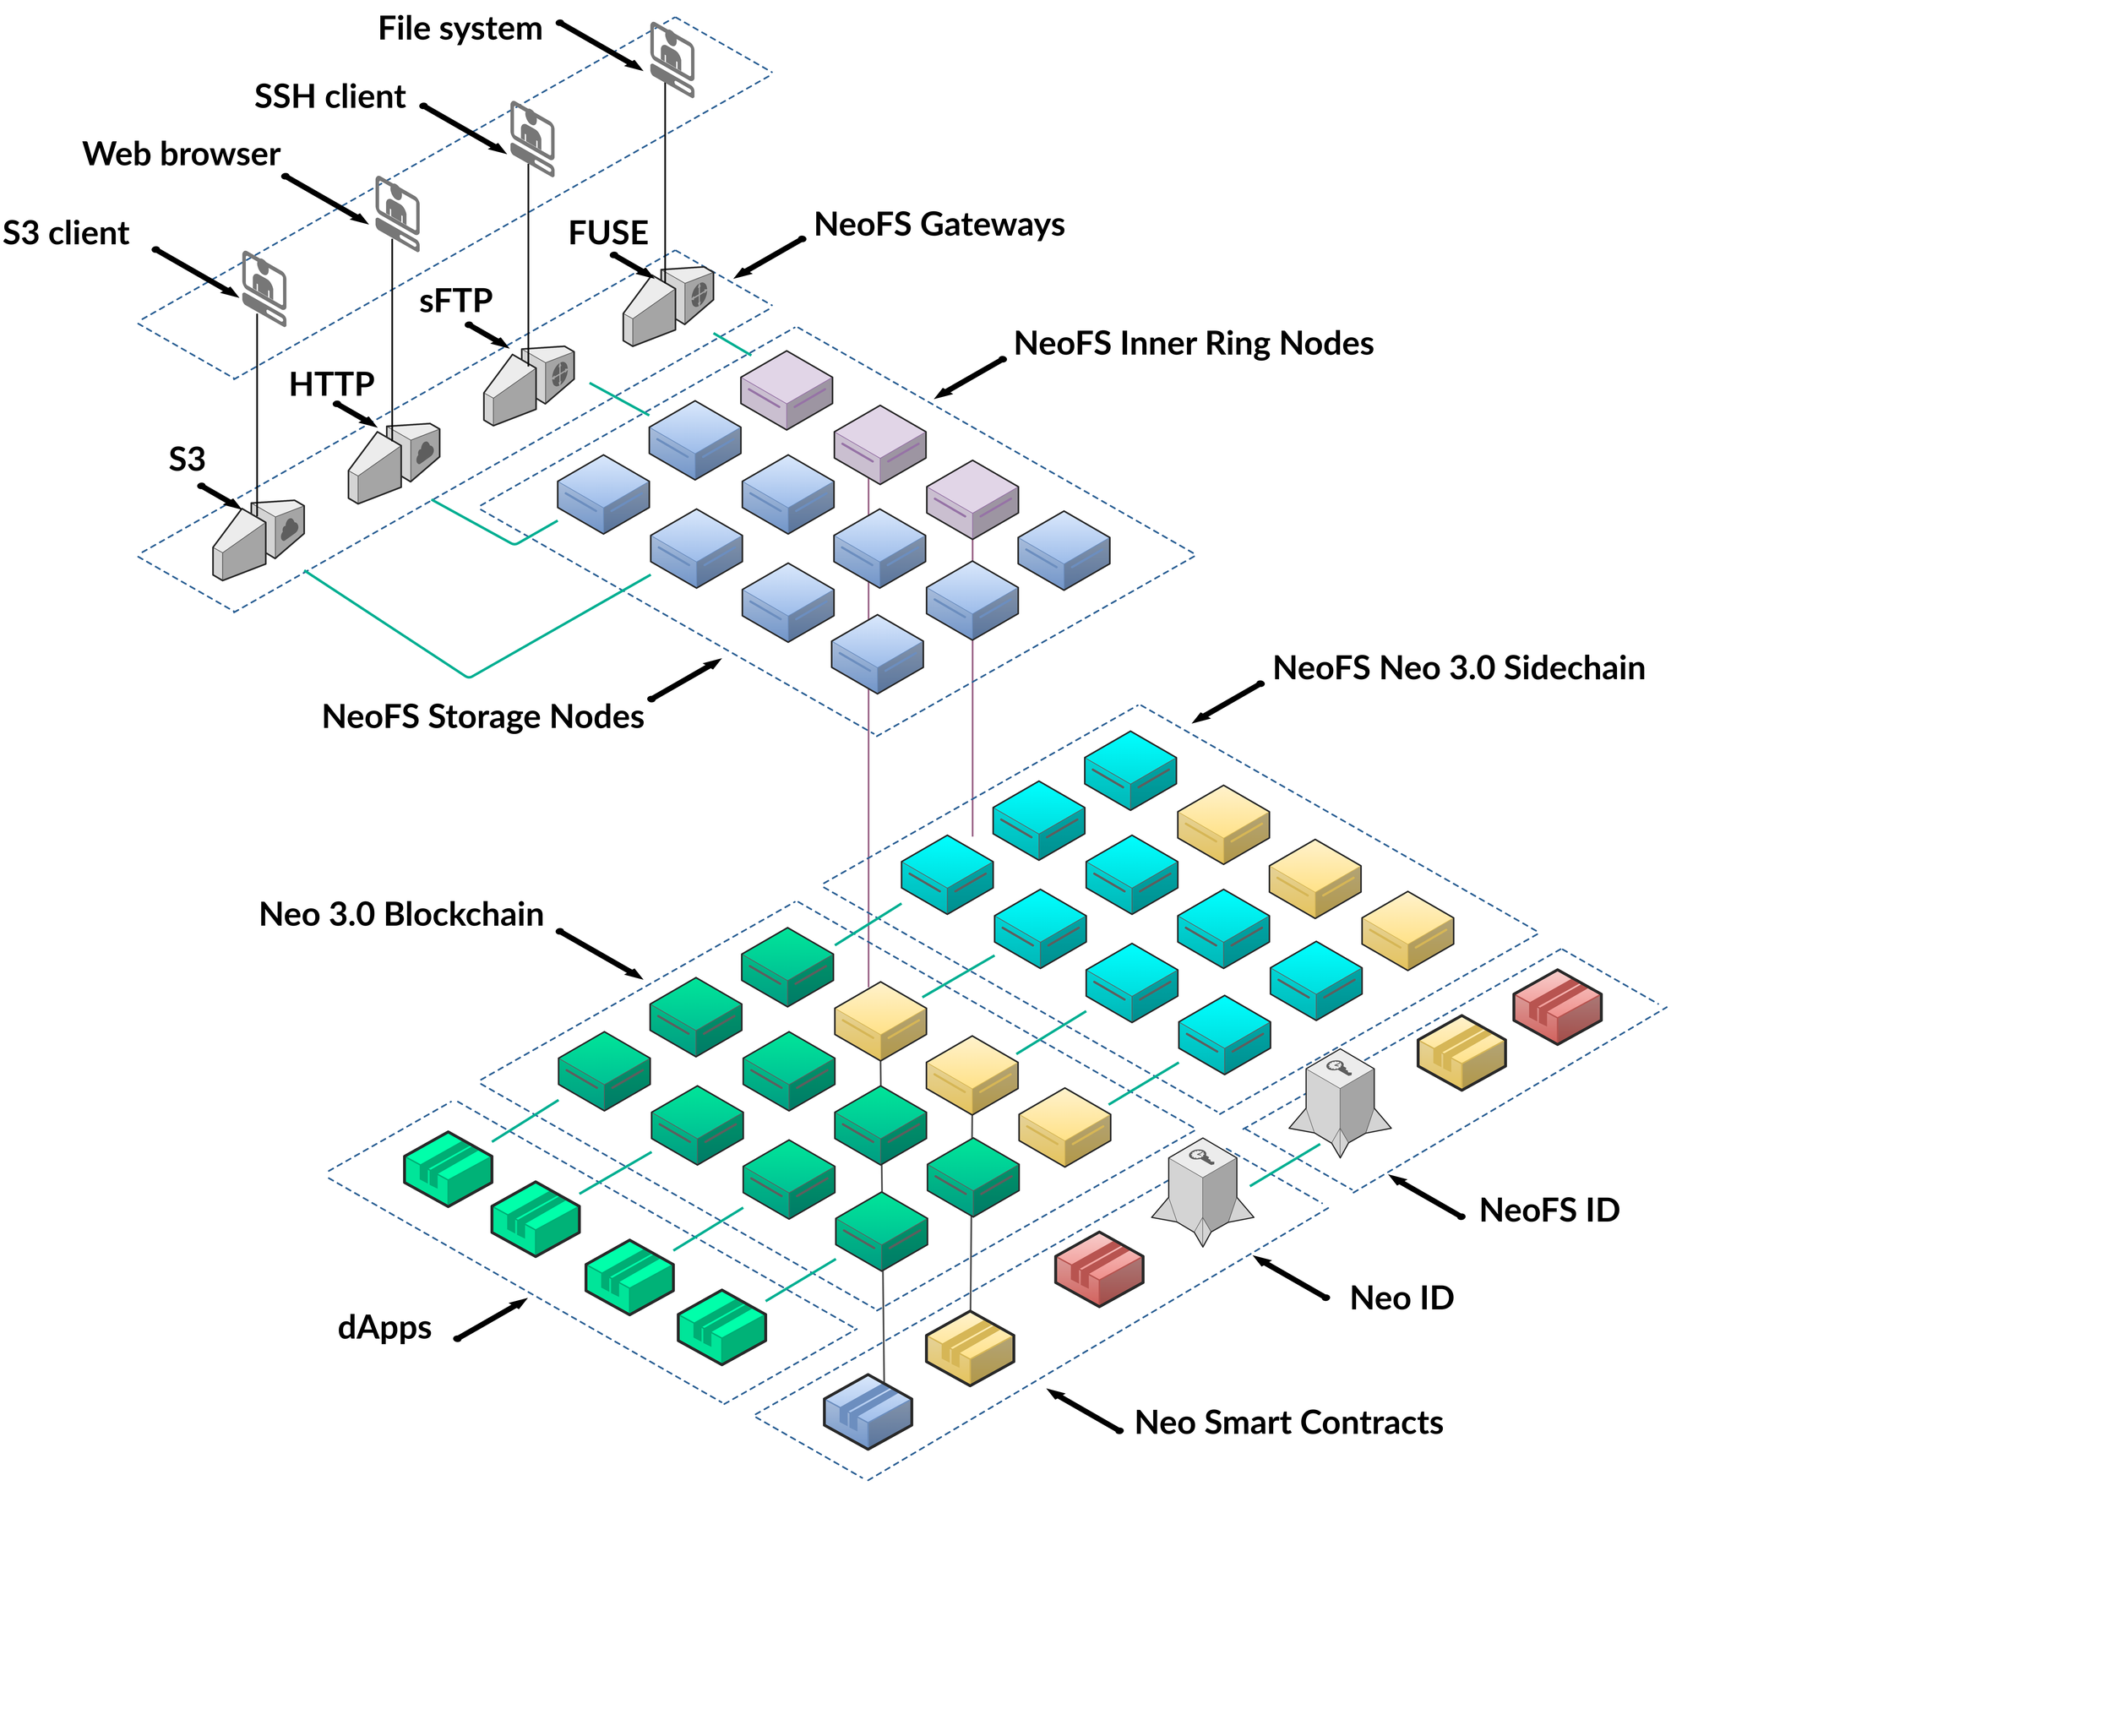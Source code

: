 <mxfile version="13.2.2" type="device"><diagram name="Page-1" id="aaaa8250-4180-3840-79b5-4cada1eebb92"><mxGraphModel dx="532" dy="3464" grid="1" gridSize="10" guides="1" tooltips="1" connect="1" arrows="1" fold="1" page="1" pageScale="1" pageWidth="850" pageHeight="1100" background="#ffffff" math="0" shadow="0"><root><mxCell id="0"/><mxCell id="1" parent="0"/><mxCell id="Bq_lQ0wGIeya2V30v2b2-36" value="" style="endArrow=none;html=1;strokeWidth=4;gradientColor=#d5739d;fillColor=#e6d0de;strokeColor=#996185;entryX=0.373;entryY=0.874;entryDx=0;entryDy=0;entryPerimeter=0;exitX=0.368;exitY=0.069;exitDx=0;exitDy=0;exitPerimeter=0;" parent="1" source="NQLHyxXiwiZ8qngFdCAM-32" target="NQLHyxXiwiZ8qngFdCAM-43" edge="1"><mxGeometry width="50" height="50" relative="1" as="geometry"><mxPoint x="9580.0" y="2495.36" as="sourcePoint"/><mxPoint x="9580.75" y="1302.36" as="targetPoint"/></mxGeometry></mxCell><mxCell id="qnQfKIPNxyYK5YN6rYKo-23" value="" style="verticalLabelPosition=bottom;html=1;verticalAlign=top;strokeWidth=1;align=center;outlineConnect=0;dashed=0;outlineConnect=0;shape=mxgraph.aws3d.dataServer;fillColor=#00FFFF;strokeColor=#5E5E5E;aspect=fixed;gradientColor=#00CCCC;" parent="1" vertex="1"><mxGeometry x="7181.63" y="3014.0" width="220" height="190" as="geometry"/></mxCell><mxCell id="qnQfKIPNxyYK5YN6rYKo-13" value="" style="group" parent="1" vertex="1" connectable="0"><mxGeometry x="6779" y="2568.92" width="3465.87" height="1751.08" as="geometry"/></mxCell><mxCell id="qnQfKIPNxyYK5YN6rYKo-1" value="" style="endArrow=none;html=1;strokeWidth=4;gradientColor=#d5739d;fillColor=#e6d0de;strokeColor=#4D4D4D;" parent="qnQfKIPNxyYK5YN6rYKo-13" source="qnQfKIPNxyYK5YN6rYKo-9" edge="1"><mxGeometry width="50" height="50" relative="1" as="geometry"><mxPoint x="730" y="1091.08" as="sourcePoint"/><mxPoint x="730.13" y="260" as="targetPoint"/></mxGeometry></mxCell><mxCell id="qnQfKIPNxyYK5YN6rYKo-2" value="" style="endArrow=none;html=1;strokeWidth=4;gradientColor=#d5739d;fillColor=#e6d0de;strokeColor=#4D4D4D;" parent="qnQfKIPNxyYK5YN6rYKo-13" edge="1"><mxGeometry width="50" height="50" relative="1" as="geometry"><mxPoint x="519" y="941.08" as="sourcePoint"/><mxPoint x="509.89" y="130" as="targetPoint"/></mxGeometry></mxCell><mxCell id="qnQfKIPNxyYK5YN6rYKo-8" value="" style="verticalLabelPosition=bottom;html=1;verticalAlign=top;strokeWidth=1;align=center;outlineConnect=0;dashed=0;outlineConnect=0;shape=mxgraph.aws3d.application2;fillColor=#dae8fc;strokeColor=#6c8ebf;aspect=fixed;gradientColor=#7ea6e0;" parent="qnQfKIPNxyYK5YN6rYKo-13" vertex="1"><mxGeometry x="374.9" y="883.71" width="210" height="179.52" as="geometry"/></mxCell><mxCell id="qnQfKIPNxyYK5YN6rYKo-10" value="" style="verticalLabelPosition=bottom;html=1;verticalAlign=top;strokeWidth=1;align=center;outlineConnect=0;dashed=0;outlineConnect=0;shape=mxgraph.aws3d.application2;fillColor=#f8cecc;strokeColor=#b85450;aspect=fixed;gradientColor=#ea6b66;" parent="qnQfKIPNxyYK5YN6rYKo-13" vertex="1"><mxGeometry x="930.48" y="541.08" width="210" height="179.52" as="geometry"/></mxCell><mxCell id="OYRulNnDyXUDWBMNpQ_v-49" value="" style="verticalLabelPosition=bottom;html=1;verticalAlign=top;strokeWidth=10;align=center;outlineConnect=0;dashed=0;outlineConnect=0;shape=mxgraph.aws3d.arrowNW;fillColor=#000000;aspect=fixed;" parent="qnQfKIPNxyYK5YN6rYKo-13" vertex="1"><mxGeometry x="1416.63" y="605.63" width="168" height="96" as="geometry"/></mxCell><mxCell id="NQLHyxXiwiZ8qngFdCAM-70" value="&lt;h1&gt;&lt;font style=&quot;font-size: 80px&quot;&gt;Neo ID&lt;/font&gt;&lt;/h1&gt;" style="text;html=1;spacing=5;spacingTop=-20;whiteSpace=wrap;overflow=hidden;rounded=0;fillColor=none;fontFamily=Lato;" parent="qnQfKIPNxyYK5YN6rYKo-13" vertex="1"><mxGeometry x="1631.0" y="642.08" width="266.61" height="89" as="geometry"/></mxCell><mxCell id="OYRulNnDyXUDWBMNpQ_v-51" value="" style="verticalLabelPosition=bottom;html=1;verticalAlign=top;strokeWidth=10;align=center;outlineConnect=0;dashed=0;outlineConnect=0;shape=mxgraph.aws3d.arrowNW;fillColor=#000000;aspect=fixed;" parent="qnQfKIPNxyYK5YN6rYKo-13" vertex="1"><mxGeometry x="1742.02" y="411.08" width="168" height="96" as="geometry"/></mxCell><mxCell id="OYRulNnDyXUDWBMNpQ_v-50" value="&lt;h1&gt;&lt;font style=&quot;font-size: 80px&quot;&gt;NeoFS ID&lt;/font&gt;&lt;/h1&gt;" style="text;html=1;spacing=5;spacingTop=-20;whiteSpace=wrap;overflow=hidden;rounded=0;fillColor=none;fontFamily=Lato;" parent="qnQfKIPNxyYK5YN6rYKo-13" vertex="1"><mxGeometry x="1942.02" y="431.08" width="435.54" height="89" as="geometry"/></mxCell><mxCell id="Bq_lQ0wGIeya2V30v2b2-6" value="" style="verticalLabelPosition=bottom;html=1;verticalAlign=top;strokeWidth=1;dashed=0;shape=mxgraph.aws3d.dashedArrowlessEdge;fillColor=#000000;aspect=fixed;rounded=1;shadow=0;comic=0;fontFamily=Verdana;fontSize=12;fontColor=#000000;flipV=1;" parent="qnQfKIPNxyYK5YN6rYKo-13" vertex="1"><mxGeometry x="480" y="480" width="1110.96" height="657.74" as="geometry"/></mxCell><mxCell id="Bq_lQ0wGIeya2V30v2b2-7" value="" style="verticalLabelPosition=bottom;html=1;verticalAlign=top;strokeWidth=1;dashed=0;shape=mxgraph.aws3d.dashedArrowlessEdge;fillColor=#000000;aspect=fixed;rounded=1;shadow=0;comic=0;fontFamily=Verdana;fontSize=12;fontColor=#000000;flipV=1;" parent="qnQfKIPNxyYK5YN6rYKo-13" vertex="1"><mxGeometry x="210" y="340" width="1126.98" height="639.08" as="geometry"/></mxCell><mxCell id="Bq_lQ0wGIeya2V30v2b2-8" value="" style="verticalLabelPosition=bottom;html=1;verticalAlign=top;strokeWidth=1;dashed=0;shape=mxgraph.aws3d.dashedArrowlessEdge;fillColor=#000000;aspect=fixed;rounded=1;shadow=0;comic=0;fontFamily=Verdana;fontSize=12;fontColor=#000000;" parent="qnQfKIPNxyYK5YN6rYKo-13" vertex="1"><mxGeometry x="211.0" y="986.42" width="254.74" height="145.41" as="geometry"/></mxCell><mxCell id="Bq_lQ0wGIeya2V30v2b2-9" value="" style="verticalLabelPosition=bottom;html=1;verticalAlign=top;strokeWidth=1;dashed=0;shape=mxgraph.aws3d.dashedArrowlessEdge;fillColor=#000000;aspect=fixed;rounded=1;shadow=0;comic=0;fontFamily=Verdana;fontSize=12;fontColor=#000000;" parent="qnQfKIPNxyYK5YN6rYKo-13" vertex="1"><mxGeometry x="1341.0" y="341.08" width="229.41" height="130.95" as="geometry"/></mxCell><mxCell id="Bq_lQ0wGIeya2V30v2b2-18" value="" style="verticalLabelPosition=bottom;html=1;verticalAlign=top;strokeWidth=1;dashed=0;shape=mxgraph.aws3d.dashedArrowlessEdge;fillColor=#000000;aspect=fixed;rounded=1;shadow=0;comic=0;fontFamily=Verdana;fontSize=12;fontColor=#000000;flipV=1;" parent="qnQfKIPNxyYK5YN6rYKo-13" vertex="1"><mxGeometry x="1645.87" y="1.08" width="752.24" height="445.36" as="geometry"/></mxCell><mxCell id="Bq_lQ0wGIeya2V30v2b2-19" value="" style="verticalLabelPosition=bottom;html=1;verticalAlign=top;strokeWidth=1;dashed=0;shape=mxgraph.aws3d.dashedArrowlessEdge;fillColor=#000000;aspect=fixed;rounded=1;shadow=0;comic=0;fontFamily=Verdana;fontSize=12;fontColor=#000000;flipV=1;" parent="qnQfKIPNxyYK5YN6rYKo-13" vertex="1"><mxGeometry x="1381" y="-138.92" width="763.13" height="432.75" as="geometry"/></mxCell><mxCell id="Bq_lQ0wGIeya2V30v2b2-20" value="" style="verticalLabelPosition=bottom;html=1;verticalAlign=top;strokeWidth=1;dashed=0;shape=mxgraph.aws3d.dashedArrowlessEdge;fillColor=#000000;aspect=fixed;rounded=1;shadow=0;comic=0;fontFamily=Verdana;fontSize=12;fontColor=#000000;" parent="qnQfKIPNxyYK5YN6rYKo-13" vertex="1"><mxGeometry x="1387.09" y="293.83" width="254.74" height="145.41" as="geometry"/></mxCell><mxCell id="Bq_lQ0wGIeya2V30v2b2-21" value="" style="verticalLabelPosition=bottom;html=1;verticalAlign=top;strokeWidth=1;dashed=0;shape=mxgraph.aws3d.dashedArrowlessEdge;fillColor=#000000;aspect=fixed;rounded=1;shadow=0;comic=0;fontFamily=Verdana;fontSize=12;fontColor=#000000;" parent="qnQfKIPNxyYK5YN6rYKo-13" vertex="1"><mxGeometry x="2148.15" y="-137.84" width="229.41" height="130.95" as="geometry"/></mxCell><mxCell id="qnQfKIPNxyYK5YN6rYKo-9" value="" style="verticalLabelPosition=bottom;html=1;verticalAlign=top;strokeWidth=1;align=center;outlineConnect=0;dashed=0;outlineConnect=0;shape=mxgraph.aws3d.application2;fillColor=#fff2cc;strokeColor=#d6b656;aspect=fixed;gradientColor=#ffd966;" parent="qnQfKIPNxyYK5YN6rYKo-13" vertex="1"><mxGeometry x="620.13" y="731.08" width="210" height="179.52" as="geometry"/></mxCell><mxCell id="Bq_lQ0wGIeya2V30v2b2-23" value="" style="verticalLabelPosition=bottom;html=1;verticalAlign=top;strokeWidth=1;align=center;outlineConnect=0;dashed=0;outlineConnect=0;shape=mxgraph.aws3d.securityTokenService;fillColor=#ECECEC;strokeColor=#5E5E5E;aspect=fixed;" parent="qnQfKIPNxyYK5YN6rYKo-13" vertex="1"><mxGeometry x="1161" y="315.24" width="245.63" height="262" as="geometry"/></mxCell><mxCell id="Bq_lQ0wGIeya2V30v2b2-24" value="" style="verticalLabelPosition=bottom;html=1;verticalAlign=top;strokeWidth=1;align=center;outlineConnect=0;dashed=0;outlineConnect=0;shape=mxgraph.aws3d.application2;fillColor=#f8cecc;strokeColor=#b85450;aspect=fixed;gradientColor=#ea6b66;" parent="qnQfKIPNxyYK5YN6rYKo-13" vertex="1"><mxGeometry x="2031" y="-88.92" width="210" height="179.52" as="geometry"/></mxCell><mxCell id="Bq_lQ0wGIeya2V30v2b2-25" value="" style="verticalLabelPosition=bottom;html=1;verticalAlign=top;strokeWidth=1;align=center;outlineConnect=0;dashed=0;outlineConnect=0;shape=mxgraph.aws3d.application2;fillColor=#fff2cc;strokeColor=#d6b656;aspect=fixed;gradientColor=#ffd966;" parent="qnQfKIPNxyYK5YN6rYKo-13" vertex="1"><mxGeometry x="1801" y="21.08" width="210" height="179.52" as="geometry"/></mxCell><mxCell id="Bq_lQ0wGIeya2V30v2b2-26" value="" style="endArrow=none;html=1;strokeWidth=6;gradientColor=#97d077;fillColor=#d5e8d4;strokeColor=#00AF92;" parent="qnQfKIPNxyYK5YN6rYKo-13" edge="1"><mxGeometry width="50" height="50" relative="1" as="geometry"><mxPoint x="1397.09" y="431.077" as="sourcePoint"/><mxPoint x="1565.75" y="329.796" as="targetPoint"/></mxGeometry></mxCell><mxCell id="OYRulNnDyXUDWBMNpQ_v-29" value="" style="verticalLabelPosition=bottom;html=1;verticalAlign=top;strokeWidth=1;align=center;outlineConnect=0;dashed=0;outlineConnect=0;shape=mxgraph.aws3d.securityTokenService;fillColor=#ECECEC;strokeColor=#5E5E5E;aspect=fixed;" parent="qnQfKIPNxyYK5YN6rYKo-13" vertex="1"><mxGeometry x="1491.0" y="101.08" width="245.63" height="262" as="geometry"/></mxCell><mxCell id="qnQfKIPNxyYK5YN6rYKo-11" value="&lt;h1&gt;&lt;span style=&quot;font-size: 80px&quot;&gt;Neo Smart Contracts&lt;/span&gt;&lt;/h1&gt;" style="text;html=1;spacing=5;spacingTop=-20;whiteSpace=wrap;overflow=hidden;rounded=0;fillColor=none;fontFamily=Lato;" parent="qnQfKIPNxyYK5YN6rYKo-13" vertex="1"><mxGeometry x="1113.52" y="941.08" width="796.5" height="120" as="geometry"/></mxCell><mxCell id="Bq_lQ0wGIeya2V30v2b2-28" value="" style="verticalLabelPosition=bottom;html=1;verticalAlign=top;strokeWidth=10;align=center;outlineConnect=0;dashed=0;outlineConnect=0;shape=mxgraph.aws3d.arrowNW;fillColor=#000000;aspect=fixed;" parent="qnQfKIPNxyYK5YN6rYKo-13" vertex="1"><mxGeometry x="921.0" y="925.47" width="168" height="96" as="geometry"/></mxCell><mxCell id="NQLHyxXiwiZ8qngFdCAM-126" value="&lt;h1&gt;&lt;span style=&quot;font-size: 80px&quot;&gt;S3&lt;/span&gt;&lt;/h1&gt;" style="text;html=1;spacing=5;spacingTop=-20;whiteSpace=wrap;overflow=hidden;rounded=0;fillColor=none;fontFamily=Lato;" parent="1" vertex="1"><mxGeometry x="5574.06" y="1196" width="222.48" height="89" as="geometry"/></mxCell><mxCell id="NQLHyxXiwiZ8qngFdCAM-2" value="" style="verticalLabelPosition=bottom;html=1;verticalAlign=top;strokeWidth=1;align=center;outlineConnect=0;dashed=0;outlineConnect=0;shape=mxgraph.aws3d.dataServer;fillColor=#dae8fc;strokeColor=#6c8ebf;aspect=fixed;gradientColor=#7ea6e0;" parent="1" vertex="1"><mxGeometry x="7171.58" y="1626.92" width="220" height="190" as="geometry"/></mxCell><mxCell id="NQLHyxXiwiZ8qngFdCAM-5" value="&lt;h1&gt;&lt;font style=&quot;font-size: 80px&quot;&gt;NeoFS Gateways&lt;/font&gt;&lt;br&gt;&lt;/h1&gt;" style="text;html=1;spacing=5;spacingTop=-20;whiteSpace=wrap;overflow=hidden;rounded=0;fillColor=none;fontFamily=Lato;" parent="1" vertex="1"><mxGeometry x="7123.13" y="631.2" width="950" height="110" as="geometry"/></mxCell><mxCell id="NQLHyxXiwiZ8qngFdCAM-9" value="" style="endArrow=none;html=1;strokeWidth=4;gradientColor=#d5739d;fillColor=#e6d0de;strokeColor=#996185;" parent="1" target="NQLHyxXiwiZ8qngFdCAM-15" edge="1"><mxGeometry width="50" height="50" relative="1" as="geometry"><mxPoint x="7510" y="2160" as="sourcePoint"/><mxPoint x="7546.95" y="1826.92" as="targetPoint"/></mxGeometry></mxCell><mxCell id="NQLHyxXiwiZ8qngFdCAM-10" value="" style="verticalLabelPosition=bottom;html=1;verticalAlign=top;strokeWidth=1;dashed=0;shape=mxgraph.aws3d.dashedArrowlessEdge;fillColor=#000000;aspect=fixed;rounded=1;shadow=0;comic=0;fontFamily=Verdana;fontSize=12;fontColor=#000000;" parent="1" vertex="1"><mxGeometry x="6273.73" y="2796.92" width="956.2" height="546.09" as="geometry"/></mxCell><mxCell id="NQLHyxXiwiZ8qngFdCAM-11" value="" style="verticalLabelPosition=bottom;html=1;verticalAlign=top;strokeWidth=1;align=center;outlineConnect=0;dashed=0;outlineConnect=0;shape=mxgraph.aws3d.dataServer;fillColor=#dae8fc;strokeColor=#6c8ebf;aspect=fixed;gradientColor=#7ea6e0;" parent="1" vertex="1"><mxGeometry x="6513.5" y="1242.92" width="220" height="190" as="geometry"/></mxCell><mxCell id="NQLHyxXiwiZ8qngFdCAM-12" value="" style="verticalLabelPosition=bottom;html=1;verticalAlign=top;strokeWidth=1;align=center;outlineConnect=0;dashed=0;outlineConnect=0;shape=mxgraph.aws3d.dataServer;fillColor=#dae8fc;strokeColor=#6c8ebf;aspect=fixed;gradientColor=#7ea6e0;" parent="1" vertex="1"><mxGeometry x="6733.5" y="1112.92" width="220" height="190" as="geometry"/></mxCell><mxCell id="NQLHyxXiwiZ8qngFdCAM-13" value="" style="verticalLabelPosition=bottom;html=1;verticalAlign=top;strokeWidth=1;align=center;outlineConnect=0;dashed=0;outlineConnect=0;shape=mxgraph.aws3d.dataServer;fillColor=#dae8fc;strokeColor=#6c8ebf;aspect=fixed;gradientColor=#7ea6e0;" parent="1" vertex="1"><mxGeometry x="6737" y="1372.92" width="220" height="190" as="geometry"/></mxCell><mxCell id="NQLHyxXiwiZ8qngFdCAM-14" value="" style="verticalLabelPosition=bottom;html=1;verticalAlign=top;strokeWidth=1;align=center;outlineConnect=0;dashed=0;outlineConnect=0;shape=mxgraph.aws3d.dataServer;fillColor=#dae8fc;strokeColor=#6c8ebf;aspect=fixed;gradientColor=#7ea6e0;" parent="1" vertex="1"><mxGeometry x="6957" y="1502.92" width="220" height="190" as="geometry"/></mxCell><mxCell id="NQLHyxXiwiZ8qngFdCAM-15" value="" style="verticalLabelPosition=bottom;html=1;verticalAlign=top;strokeWidth=1;align=center;outlineConnect=0;dashed=0;outlineConnect=0;shape=mxgraph.aws3d.dataServer;fillColor=#e1d5e7;strokeColor=#9673a6;aspect=fixed;" parent="1" vertex="1"><mxGeometry x="7400" y="1255.92" width="220" height="190" as="geometry"/></mxCell><mxCell id="NQLHyxXiwiZ8qngFdCAM-16" value="" style="verticalLabelPosition=bottom;html=1;verticalAlign=top;strokeWidth=1;align=center;outlineConnect=0;dashed=0;outlineConnect=0;shape=mxgraph.aws3d.dataServer;fillColor=#dae8fc;strokeColor=#6c8ebf;aspect=fixed;gradientColor=#7ea6e0;" parent="1" vertex="1"><mxGeometry x="7171.58" y="1626.92" width="220" height="190" as="geometry"/></mxCell><mxCell id="NQLHyxXiwiZ8qngFdCAM-17" value="" style="verticalLabelPosition=bottom;html=1;verticalAlign=top;strokeWidth=1;align=center;outlineConnect=0;dashed=0;outlineConnect=0;shape=mxgraph.aws3d.dataServer;fillColor=#dae8fc;strokeColor=#6c8ebf;aspect=fixed;gradientColor=#7ea6e0;" parent="1" vertex="1"><mxGeometry x="7619.5" y="1377.92" width="220" height="190" as="geometry"/></mxCell><mxCell id="NQLHyxXiwiZ8qngFdCAM-18" value="" style="verticalLabelPosition=bottom;html=1;verticalAlign=top;strokeWidth=1;align=center;outlineConnect=0;dashed=0;outlineConnect=0;shape=mxgraph.aws3d.dataServer;fillColor=#dae8fc;strokeColor=#6c8ebf;aspect=fixed;gradientColor=#7ea6e0;" parent="1" vertex="1"><mxGeometry x="7399.5" y="1497.92" width="220" height="190" as="geometry"/></mxCell><mxCell id="NQLHyxXiwiZ8qngFdCAM-19" value="" style="verticalLabelPosition=bottom;html=1;verticalAlign=top;strokeWidth=1;align=center;outlineConnect=0;dashed=0;outlineConnect=0;shape=mxgraph.aws3d.customerGateway;fillColor=#ECECEC;strokeColor=#5E5E5E;aspect=fixed;" parent="1" vertex="1"><mxGeometry x="6336.24" y="982" width="216.6" height="190.8" as="geometry"/></mxCell><mxCell id="NQLHyxXiwiZ8qngFdCAM-20" value="" style="verticalLabelPosition=bottom;html=1;verticalAlign=top;strokeWidth=1;dashed=0;shape=mxgraph.aws3d.dashedArrowlessEdge;fillColor=#000000;aspect=fixed;rounded=1;shadow=0;comic=0;fontFamily=Verdana;fontSize=12;fontColor=#000000;" parent="1" vertex="1"><mxGeometry x="5506" y="1487.63" width="230" height="131.29" as="geometry"/></mxCell><mxCell id="NQLHyxXiwiZ8qngFdCAM-21" value="" style="verticalLabelPosition=bottom;html=1;verticalAlign=top;strokeWidth=1;dashed=0;shape=mxgraph.aws3d.dashedArrowlessEdge;fillColor=#000000;aspect=fixed;rounded=1;shadow=0;comic=0;fontFamily=Verdana;fontSize=12;fontColor=#000000;flipV=1;" parent="1" vertex="1"><mxGeometry x="5736" y="892" width="1286.28" height="729.41" as="geometry"/></mxCell><mxCell id="NQLHyxXiwiZ8qngFdCAM-22" value="" style="verticalLabelPosition=bottom;html=1;verticalAlign=top;strokeWidth=1;dashed=0;shape=mxgraph.aws3d.dashedArrowlessEdge;fillColor=#000000;aspect=fixed;rounded=1;shadow=0;comic=0;fontFamily=Verdana;fontSize=12;fontColor=#000000;" parent="1" vertex="1"><mxGeometry x="6797.59" y="752" width="230.41" height="131.52" as="geometry"/></mxCell><mxCell id="NQLHyxXiwiZ8qngFdCAM-23" value="" style="verticalLabelPosition=bottom;html=1;verticalAlign=top;strokeWidth=1;dashed=0;shape=mxgraph.aws3d.dashedArrowlessEdge;fillColor=#000000;aspect=fixed;rounded=1;shadow=0;comic=0;fontFamily=Verdana;fontSize=12;fontColor=#000000;flipV=1;" parent="1" vertex="1"><mxGeometry x="5516" y="752" width="1278.11" height="724.78" as="geometry"/></mxCell><mxCell id="NQLHyxXiwiZ8qngFdCAM-24" value="" style="verticalLabelPosition=bottom;html=1;verticalAlign=top;strokeWidth=1;dashed=0;shape=mxgraph.aws3d.dashedArrowlessEdge;fillColor=#000000;aspect=fixed;rounded=1;shadow=0;comic=0;fontFamily=Verdana;fontSize=12;fontColor=#000000;" parent="1" vertex="1"><mxGeometry x="7091.3" y="2316.92" width="956.03" height="546" as="geometry"/></mxCell><mxCell id="NQLHyxXiwiZ8qngFdCAM-25" value="" style="verticalLabelPosition=bottom;html=1;verticalAlign=top;strokeWidth=1;dashed=0;shape=mxgraph.aws3d.dashedArrowlessEdge;fillColor=#000000;aspect=fixed;rounded=1;shadow=0;comic=0;fontFamily=Verdana;fontSize=12;fontColor=#000000;" parent="1" vertex="1"><mxGeometry x="6329.3" y="2754.38" width="943.5" height="538.54" as="geometry"/></mxCell><mxCell id="NQLHyxXiwiZ8qngFdCAM-26" value="" style="verticalLabelPosition=bottom;html=1;verticalAlign=top;strokeWidth=1;dashed=0;shape=mxgraph.aws3d.dashedArrowlessEdge;fillColor=#000000;aspect=fixed;rounded=1;shadow=0;comic=0;fontFamily=Verdana;fontSize=12;fontColor=#000000;flipV=1;" parent="1" vertex="1"><mxGeometry x="7280.3" y="2862.92" width="768.86" height="436" as="geometry"/></mxCell><mxCell id="NQLHyxXiwiZ8qngFdCAM-27" value="" style="verticalLabelPosition=bottom;html=1;verticalAlign=top;strokeWidth=1;dashed=0;shape=mxgraph.aws3d.dashedArrowlessEdge;fillColor=#000000;aspect=fixed;rounded=1;shadow=0;comic=0;fontFamily=Verdana;fontSize=12;fontColor=#000000;flipV=1;" parent="1" vertex="1"><mxGeometry x="6329.3" y="2316.92" width="753.59" height="427.34" as="geometry"/></mxCell><mxCell id="NQLHyxXiwiZ8qngFdCAM-28" value="" style="verticalLabelPosition=bottom;html=1;verticalAlign=top;strokeWidth=1;align=center;outlineConnect=0;dashed=0;outlineConnect=0;shape=mxgraph.aws3d.dataServer;fillColor=#00E599;strokeColor=#5E5E5E;aspect=fixed;gradientColor=#00AF92;" parent="1" vertex="1"><mxGeometry x="6515.63" y="2628.92" width="220" height="190" as="geometry"/></mxCell><mxCell id="NQLHyxXiwiZ8qngFdCAM-29" value="" style="verticalLabelPosition=bottom;html=1;verticalAlign=top;strokeWidth=1;align=center;outlineConnect=0;dashed=0;outlineConnect=0;shape=mxgraph.aws3d.dataServer;fillColor=#00E599;strokeColor=#5E5E5E;aspect=fixed;gradientColor=#00AF92;" parent="1" vertex="1"><mxGeometry x="6955.63" y="2378.92" width="220" height="190" as="geometry"/></mxCell><mxCell id="NQLHyxXiwiZ8qngFdCAM-30" value="" style="verticalLabelPosition=bottom;html=1;verticalAlign=top;strokeWidth=1;align=center;outlineConnect=0;dashed=0;outlineConnect=0;shape=mxgraph.aws3d.dataServer;fillColor=#d5e8d4;strokeColor=#82b366;aspect=fixed;gradientColor=#97d077;" parent="1" vertex="1"><mxGeometry x="6735.63" y="2498.92" width="220" height="190" as="geometry"/></mxCell><mxCell id="NQLHyxXiwiZ8qngFdCAM-31" value="" style="verticalLabelPosition=bottom;html=1;verticalAlign=top;strokeWidth=1;align=center;outlineConnect=0;dashed=0;outlineConnect=0;shape=mxgraph.aws3d.dataServer;fillColor=#00E599;strokeColor=#5E5E5E;aspect=fixed;gradientColor=#00AF92;" parent="1" vertex="1"><mxGeometry x="6739.13" y="2758.92" width="220" height="190" as="geometry"/></mxCell><mxCell id="NQLHyxXiwiZ8qngFdCAM-32" value="" style="verticalLabelPosition=bottom;html=1;verticalAlign=top;strokeWidth=1;align=center;outlineConnect=0;dashed=0;outlineConnect=0;shape=mxgraph.aws3d.dataServer;fillColor=#fff2cc;strokeColor=#d6b656;aspect=fixed;gradientColor=#ffd966;" parent="1" vertex="1"><mxGeometry x="7179.13" y="2508.92" width="220" height="190" as="geometry"/></mxCell><mxCell id="NQLHyxXiwiZ8qngFdCAM-33" value="" style="verticalLabelPosition=bottom;html=1;verticalAlign=top;strokeWidth=1;align=center;outlineConnect=0;dashed=0;outlineConnect=0;shape=mxgraph.aws3d.dataServer;fillColor=#00E599;strokeColor=#5E5E5E;aspect=fixed;gradientColor=#00AF92;" parent="1" vertex="1"><mxGeometry x="6959.13" y="2628.92" width="220" height="190" as="geometry"/></mxCell><mxCell id="NQLHyxXiwiZ8qngFdCAM-34" value="" style="verticalLabelPosition=bottom;html=1;verticalAlign=top;strokeWidth=1;align=center;outlineConnect=0;dashed=0;outlineConnect=0;shape=mxgraph.aws3d.dataServer;fillColor=#00E599;strokeColor=#5E5E5E;aspect=fixed;gradientColor=#00AF92;" parent="1" vertex="1"><mxGeometry x="6959.13" y="2888.92" width="220" height="190" as="geometry"/></mxCell><mxCell id="NQLHyxXiwiZ8qngFdCAM-35" value="" style="verticalLabelPosition=bottom;html=1;verticalAlign=top;strokeWidth=1;align=center;outlineConnect=0;dashed=0;outlineConnect=0;shape=mxgraph.aws3d.dataServer;fillColor=#fff2cc;strokeColor=#d6b656;aspect=fixed;gradientColor=#FFD966;" parent="1" vertex="1"><mxGeometry x="7399.13" y="2638.92" width="220" height="190" as="geometry"/></mxCell><mxCell id="NQLHyxXiwiZ8qngFdCAM-36" value="" style="verticalLabelPosition=bottom;html=1;verticalAlign=top;strokeWidth=1;align=center;outlineConnect=0;dashed=0;outlineConnect=0;shape=mxgraph.aws3d.dataServer;fillColor=#00E599;strokeColor=#5E5E5E;aspect=fixed;gradientColor=#00AF92;" parent="1" vertex="1"><mxGeometry x="7179.13" y="2758.92" width="220" height="190" as="geometry"/></mxCell><mxCell id="NQLHyxXiwiZ8qngFdCAM-37" value="" style="verticalLabelPosition=bottom;html=1;verticalAlign=top;strokeWidth=1;align=center;outlineConnect=0;dashed=0;outlineConnect=0;shape=mxgraph.aws3d.dataServer;fillColor=#00E599;strokeColor=#5E5E5E;aspect=fixed;gradientColor=#00AF92;" parent="1" vertex="1"><mxGeometry x="7181.63" y="3013.92" width="220" height="190" as="geometry"/></mxCell><mxCell id="NQLHyxXiwiZ8qngFdCAM-38" value="" style="verticalLabelPosition=bottom;html=1;verticalAlign=top;strokeWidth=1;align=center;outlineConnect=0;dashed=0;outlineConnect=0;shape=mxgraph.aws3d.dataServer;fillColor=#FFF2CC;strokeColor=#D6B656;aspect=fixed;gradientColor=#FFD966;" parent="1" vertex="1"><mxGeometry x="7621.63" y="2763.92" width="220" height="190" as="geometry"/></mxCell><mxCell id="NQLHyxXiwiZ8qngFdCAM-39" value="" style="verticalLabelPosition=bottom;html=1;verticalAlign=top;strokeWidth=1;align=center;outlineConnect=0;dashed=0;outlineConnect=0;shape=mxgraph.aws3d.dataServer;fillColor=#00E599;strokeColor=#5E5E5E;aspect=fixed;gradientColor=#00AF92;" parent="1" vertex="1"><mxGeometry x="7401.63" y="2883.92" width="220" height="190" as="geometry"/></mxCell><mxCell id="NQLHyxXiwiZ8qngFdCAM-40" value="" style="verticalLabelPosition=bottom;html=1;verticalAlign=top;strokeWidth=1;align=center;outlineConnect=0;dashed=0;outlineConnect=0;shape=mxgraph.aws3d.dataServer;fillColor=#e1d5e7;strokeColor=#9673a6;aspect=fixed;" parent="1" vertex="1"><mxGeometry x="6953.5" y="992.92" width="220" height="190" as="geometry"/></mxCell><mxCell id="NQLHyxXiwiZ8qngFdCAM-41" value="" style="verticalLabelPosition=bottom;html=1;verticalAlign=top;strokeWidth=1;align=center;outlineConnect=0;dashed=0;outlineConnect=0;shape=mxgraph.aws3d.dataServer;fillColor=#dae8fc;strokeColor=#6c8ebf;aspect=fixed;gradientColor=#7ea6e0;" parent="1" vertex="1"><mxGeometry x="6957" y="1242.92" width="220" height="190" as="geometry"/></mxCell><mxCell id="NQLHyxXiwiZ8qngFdCAM-42" value="" style="verticalLabelPosition=bottom;html=1;verticalAlign=top;strokeWidth=1;align=center;outlineConnect=0;dashed=0;outlineConnect=0;shape=mxgraph.aws3d.dataServer;fillColor=#dae8fc;strokeColor=#6c8ebf;aspect=fixed;gradientColor=#7ea6e0;" parent="1" vertex="1"><mxGeometry x="7177" y="1372.92" width="220" height="190" as="geometry"/></mxCell><mxCell id="NQLHyxXiwiZ8qngFdCAM-43" value="" style="verticalLabelPosition=bottom;html=1;verticalAlign=top;strokeWidth=1;align=center;outlineConnect=0;dashed=0;outlineConnect=0;shape=mxgraph.aws3d.dataServer;fillColor=#e1d5e7;strokeColor=#9673a6;aspect=fixed;" parent="1" vertex="1"><mxGeometry x="7178" y="1123.92" width="220" height="190" as="geometry"/></mxCell><mxCell id="NQLHyxXiwiZ8qngFdCAM-44" value="" style="verticalLabelPosition=bottom;html=1;verticalAlign=top;strokeWidth=1;dashed=0;shape=mxgraph.aws3d.dashedArrowlessEdge;fillColor=#000000;aspect=fixed;rounded=1;shadow=0;comic=0;fontFamily=Verdana;fontSize=12;fontColor=#000000;" parent="1" vertex="1"><mxGeometry x="5963.73" y="2980.72" width="943.05" height="538.29" as="geometry"/></mxCell><mxCell id="NQLHyxXiwiZ8qngFdCAM-45" value="" style="verticalLabelPosition=bottom;html=1;verticalAlign=top;strokeWidth=1;dashed=0;shape=mxgraph.aws3d.dashedArrowlessEdge;fillColor=#000000;aspect=fixed;rounded=1;shadow=0;comic=0;fontFamily=Verdana;fontSize=12;fontColor=#000000;flipV=1;" parent="1" vertex="1"><mxGeometry x="6913.73" y="3343.01" width="318.03" height="180.35" as="geometry"/></mxCell><mxCell id="NQLHyxXiwiZ8qngFdCAM-46" value="" style="verticalLabelPosition=bottom;html=1;verticalAlign=top;strokeWidth=1;dashed=0;shape=mxgraph.aws3d.dashedArrowlessEdge;fillColor=#000000;aspect=fixed;rounded=1;shadow=0;comic=0;fontFamily=Verdana;fontSize=12;fontColor=#000000;flipV=1;" parent="1" vertex="1"><mxGeometry x="5963.73" y="2796.92" width="293.59" height="166.49" as="geometry"/></mxCell><mxCell id="NQLHyxXiwiZ8qngFdCAM-50" value="" style="verticalLabelPosition=bottom;html=1;verticalAlign=top;strokeWidth=1;align=center;outlineConnect=0;dashed=0;outlineConnect=0;shape=mxgraph.aws3d.application2;fillColor=#00FFAA;strokeColor=#00AD74;aspect=fixed;" parent="1" vertex="1"><mxGeometry x="6355.54" y="2989.55" width="210" height="179.52" as="geometry"/></mxCell><mxCell id="NQLHyxXiwiZ8qngFdCAM-51" value="" style="verticalLabelPosition=bottom;html=1;verticalAlign=top;strokeWidth=1;align=center;outlineConnect=0;dashed=0;outlineConnect=0;shape=mxgraph.aws3d.application2;fillColor=#00FFAA;strokeColor=#00AD74;aspect=fixed;" parent="1" vertex="1"><mxGeometry x="6581.35" y="3129.55" width="210" height="179.52" as="geometry"/></mxCell><mxCell id="NQLHyxXiwiZ8qngFdCAM-52" value="" style="verticalLabelPosition=bottom;html=1;verticalAlign=top;strokeWidth=1;align=center;outlineConnect=0;dashed=0;outlineConnect=0;shape=mxgraph.aws3d.application2;fillColor=#00FFAA;strokeColor=#00AD74;aspect=fixed;" parent="1" vertex="1"><mxGeometry x="6802.97" y="3249.55" width="210" height="179.52" as="geometry"/></mxCell><mxCell id="NQLHyxXiwiZ8qngFdCAM-71" value="" style="verticalLabelPosition=bottom;html=1;verticalAlign=top;strokeWidth=1;align=center;outlineConnect=0;dashed=0;outlineConnect=0;shape=mxgraph.aws3d.application2;fillColor=#00FFAA;strokeColor=#00AD74;aspect=fixed;" parent="1" vertex="1"><mxGeometry x="6145.54" y="2869.55" width="210" height="179.52" as="geometry"/></mxCell><mxCell id="NQLHyxXiwiZ8qngFdCAM-72" value="" style="verticalLabelPosition=bottom;html=1;verticalAlign=top;strokeWidth=1;align=center;outlineConnect=0;dashed=0;outlineConnect=0;shape=mxgraph.aws3d.dataServer;fillColor=#00E599;strokeColor=#5E5E5E;aspect=fixed;gradientColor=#00AF92;" parent="1" vertex="1"><mxGeometry x="6735.63" y="2498.92" width="220" height="190" as="geometry"/></mxCell><mxCell id="NQLHyxXiwiZ8qngFdCAM-73" value="" style="verticalLabelPosition=bottom;html=1;verticalAlign=top;strokeWidth=1;dashed=0;shape=mxgraph.aws3d.dashedArrowlessEdge;fillColor=#000000;aspect=fixed;rounded=1;shadow=0;comic=0;fontFamily=Verdana;fontSize=12;fontColor=#000000;" parent="1" vertex="1"><mxGeometry x="6329" y="1374.38" width="943.5" height="538.54" as="geometry"/></mxCell><mxCell id="NQLHyxXiwiZ8qngFdCAM-74" value="" style="verticalLabelPosition=bottom;html=1;verticalAlign=top;strokeWidth=1;dashed=0;shape=mxgraph.aws3d.dashedArrowlessEdge;fillColor=#000000;aspect=fixed;rounded=1;shadow=0;comic=0;fontFamily=Verdana;fontSize=12;fontColor=#000000;" parent="1" vertex="1"><mxGeometry x="7091" y="936.92" width="956.03" height="546" as="geometry"/></mxCell><mxCell id="NQLHyxXiwiZ8qngFdCAM-75" value="" style="verticalLabelPosition=bottom;html=1;verticalAlign=top;strokeWidth=1;dashed=0;shape=mxgraph.aws3d.dashedArrowlessEdge;fillColor=#000000;aspect=fixed;rounded=1;shadow=0;comic=0;fontFamily=Verdana;fontSize=12;fontColor=#000000;flipV=1;" parent="1" vertex="1"><mxGeometry x="7280" y="1482.92" width="768.86" height="436" as="geometry"/></mxCell><mxCell id="NQLHyxXiwiZ8qngFdCAM-76" value="" style="verticalLabelPosition=bottom;html=1;verticalAlign=top;strokeWidth=1;dashed=0;shape=mxgraph.aws3d.dashedArrowlessEdge;fillColor=#000000;aspect=fixed;rounded=1;shadow=0;comic=0;fontFamily=Verdana;fontSize=12;fontColor=#000000;flipV=1;" parent="1" vertex="1"><mxGeometry x="6329" y="936.92" width="753.59" height="427.34" as="geometry"/></mxCell><mxCell id="NQLHyxXiwiZ8qngFdCAM-77" value="" style="verticalLabelPosition=bottom;html=1;verticalAlign=top;strokeWidth=1;align=center;outlineConnect=0;dashed=0;outlineConnect=0;shape=mxgraph.aws3d.internetGateway;fillColor=#ECECEC;strokeColor=#5E5E5E;aspect=fixed;" parent="1" vertex="1"><mxGeometry x="6010.97" y="1167.6" width="219" height="192.92" as="geometry"/></mxCell><mxCell id="NQLHyxXiwiZ8qngFdCAM-80" value="" style="endArrow=none;html=1;strokeWidth=6;gradientColor=#97d077;fillColor=#d5e8d4;strokeColor=#00AF92;" parent="1" source="NQLHyxXiwiZ8qngFdCAM-71" target="NQLHyxXiwiZ8qngFdCAM-28" edge="1"><mxGeometry width="50" height="50" relative="1" as="geometry"><mxPoint x="6151" y="3976.92" as="sourcePoint"/><mxPoint x="6421" y="3896.92" as="targetPoint"/></mxGeometry></mxCell><mxCell id="NQLHyxXiwiZ8qngFdCAM-81" value="" style="endArrow=none;html=1;strokeWidth=6;gradientColor=#97d077;fillColor=#d5e8d4;strokeColor=#00AF92;" parent="1" source="NQLHyxXiwiZ8qngFdCAM-50" target="NQLHyxXiwiZ8qngFdCAM-31" edge="1"><mxGeometry width="50" height="50" relative="1" as="geometry"><mxPoint x="6365.54" y="2903.417" as="sourcePoint"/><mxPoint x="6525.63" y="2802.951" as="targetPoint"/></mxGeometry></mxCell><mxCell id="NQLHyxXiwiZ8qngFdCAM-82" value="" style="endArrow=none;html=1;strokeWidth=6;gradientColor=#97d077;fillColor=#d5e8d4;strokeColor=#00AF92;" parent="1" source="NQLHyxXiwiZ8qngFdCAM-51" target="NQLHyxXiwiZ8qngFdCAM-34" edge="1"><mxGeometry width="50" height="50" relative="1" as="geometry"><mxPoint x="6575.54" y="3028.408" as="sourcePoint"/><mxPoint x="6749.13" y="2927.722" as="targetPoint"/></mxGeometry></mxCell><mxCell id="NQLHyxXiwiZ8qngFdCAM-83" value="" style="endArrow=none;html=1;strokeWidth=6;gradientColor=#97d077;fillColor=#d5e8d4;strokeColor=#00AF92;" parent="1" source="NQLHyxXiwiZ8qngFdCAM-52" target="NQLHyxXiwiZ8qngFdCAM-37" edge="1"><mxGeometry width="50" height="50" relative="1" as="geometry"><mxPoint x="6801.35" y="3164.74" as="sourcePoint"/><mxPoint x="6969.13" y="3061.564" as="targetPoint"/></mxGeometry></mxCell><mxCell id="NQLHyxXiwiZ8qngFdCAM-84" value="" style="verticalLabelPosition=bottom;html=1;verticalAlign=top;strokeWidth=10;align=center;outlineConnect=0;dashed=0;outlineConnect=0;shape=mxgraph.aws3d.arrowSW;fillColor=#000000;aspect=fixed;" parent="1" vertex="1"><mxGeometry x="6948.38" y="721.42" width="157.5" height="90" as="geometry"/></mxCell><mxCell id="NQLHyxXiwiZ8qngFdCAM-92" value="" style="verticalLabelPosition=bottom;html=1;verticalAlign=top;strokeWidth=1;align=center;outlineConnect=0;dashed=0;outlineConnect=0;shape=mxgraph.aws3d.customerGateway;fillColor=#ECECEC;strokeColor=#5E5E5E;aspect=fixed;" parent="1" vertex="1"><mxGeometry x="6671.03" y="791.2" width="216.6" height="190.8" as="geometry"/></mxCell><mxCell id="NQLHyxXiwiZ8qngFdCAM-93" value="" style="verticalLabelPosition=bottom;html=1;verticalAlign=top;strokeWidth=1;align=center;outlineConnect=0;dashed=0;outlineConnect=0;shape=mxgraph.aws3d.internetGateway;fillColor=#ECECEC;strokeColor=#5E5E5E;aspect=fixed;" parent="1" vertex="1"><mxGeometry x="5685.62" y="1352.0" width="219" height="192.92" as="geometry"/></mxCell><mxCell id="NQLHyxXiwiZ8qngFdCAM-99" value="" style="verticalLabelPosition=bottom;html=1;verticalAlign=top;strokeWidth=1;dashed=0;shape=mxgraph.aws3d.dashedArrowlessEdge;fillColor=#000000;aspect=fixed;rounded=1;shadow=0;comic=0;fontFamily=Verdana;fontSize=12;fontColor=#000000;" parent="1" vertex="1"><mxGeometry x="5506" y="927.63" width="230" height="131.29" as="geometry"/></mxCell><mxCell id="NQLHyxXiwiZ8qngFdCAM-100" value="" style="verticalLabelPosition=bottom;html=1;verticalAlign=top;strokeWidth=1;dashed=0;shape=mxgraph.aws3d.dashedArrowlessEdge;fillColor=#000000;aspect=fixed;rounded=1;shadow=0;comic=0;fontFamily=Verdana;fontSize=12;fontColor=#000000;flipV=1;" parent="1" vertex="1"><mxGeometry x="5736" y="332" width="1286.28" height="729.41" as="geometry"/></mxCell><mxCell id="NQLHyxXiwiZ8qngFdCAM-101" value="" style="verticalLabelPosition=bottom;html=1;verticalAlign=top;strokeWidth=1;dashed=0;shape=mxgraph.aws3d.dashedArrowlessEdge;fillColor=#000000;aspect=fixed;rounded=1;shadow=0;comic=0;fontFamily=Verdana;fontSize=12;fontColor=#000000;" parent="1" vertex="1"><mxGeometry x="6797.59" y="192" width="230.41" height="131.52" as="geometry"/></mxCell><mxCell id="NQLHyxXiwiZ8qngFdCAM-102" value="" style="verticalLabelPosition=bottom;html=1;verticalAlign=top;strokeWidth=1;dashed=0;shape=mxgraph.aws3d.dashedArrowlessEdge;fillColor=#000000;aspect=fixed;rounded=1;shadow=0;comic=0;fontFamily=Verdana;fontSize=12;fontColor=#000000;flipV=1;" parent="1" vertex="1"><mxGeometry x="5516" y="192" width="1278.11" height="724.78" as="geometry"/></mxCell><mxCell id="NQLHyxXiwiZ8qngFdCAM-104" value="" style="line;strokeWidth=4;direction=south;html=1;perimeter=backbonePerimeter;points=[];outlineConnect=0;" parent="1" vertex="1"><mxGeometry x="5786.54" y="903.66" width="10" height="486.92" as="geometry"/></mxCell><mxCell id="NQLHyxXiwiZ8qngFdCAM-105" value="" style="line;strokeWidth=4;direction=south;html=1;perimeter=backbonePerimeter;points=[];outlineConnect=0;" parent="1" vertex="1"><mxGeometry x="6111.04" y="723.66" width="10" height="486.92" as="geometry"/></mxCell><mxCell id="NQLHyxXiwiZ8qngFdCAM-106" value="" style="line;strokeWidth=4;direction=south;html=1;perimeter=backbonePerimeter;points=[];outlineConnect=0;" parent="1" vertex="1"><mxGeometry x="6438.05" y="543.66" width="10" height="486.92" as="geometry"/></mxCell><mxCell id="NQLHyxXiwiZ8qngFdCAM-107" value="" style="line;strokeWidth=4;direction=south;html=1;perimeter=backbonePerimeter;points=[];outlineConnect=0;" parent="1" vertex="1"><mxGeometry x="6766.55" y="343.66" width="10" height="486.92" as="geometry"/></mxCell><mxCell id="NQLHyxXiwiZ8qngFdCAM-109" value="" style="group" parent="1" vertex="1" connectable="0"><mxGeometry x="5756" y="752" width="106.15" height="184.0" as="geometry"/></mxCell><mxCell id="NQLHyxXiwiZ8qngFdCAM-103" value="" style="verticalLabelPosition=bottom;html=1;verticalAlign=top;strokeWidth=1;align=center;outlineConnect=0;dashed=0;outlineConnect=0;shape=mxgraph.aws3d.client;aspect=fixed;strokeColor=none;fillColor=#777777;" parent="NQLHyxXiwiZ8qngFdCAM-109" vertex="1"><mxGeometry width="106.15" height="184" as="geometry"/></mxCell><mxCell id="NQLHyxXiwiZ8qngFdCAM-108" value="" style="verticalLabelPosition=bottom;html=1;verticalAlign=top;strokeWidth=1;align=center;outlineConnect=0;dashed=0;outlineConnect=0;shape=mxgraph.aws3d.end_user;strokeColor=none;fillColor=#777777;aspect=fixed;" parent="NQLHyxXiwiZ8qngFdCAM-109" vertex="1"><mxGeometry x="25.23" y="18.37" width="49" height="100.46" as="geometry"/></mxCell><mxCell id="NQLHyxXiwiZ8qngFdCAM-110" value="" style="group" parent="1" vertex="1" connectable="0"><mxGeometry x="6076" y="572" width="106.15" height="184.0" as="geometry"/></mxCell><mxCell id="NQLHyxXiwiZ8qngFdCAM-111" value="" style="verticalLabelPosition=bottom;html=1;verticalAlign=top;strokeWidth=1;align=center;outlineConnect=0;dashed=0;outlineConnect=0;shape=mxgraph.aws3d.client;aspect=fixed;strokeColor=none;fillColor=#777777;" parent="NQLHyxXiwiZ8qngFdCAM-110" vertex="1"><mxGeometry width="106.15" height="184" as="geometry"/></mxCell><mxCell id="NQLHyxXiwiZ8qngFdCAM-112" value="" style="verticalLabelPosition=bottom;html=1;verticalAlign=top;strokeWidth=1;align=center;outlineConnect=0;dashed=0;outlineConnect=0;shape=mxgraph.aws3d.end_user;strokeColor=none;fillColor=#777777;aspect=fixed;" parent="NQLHyxXiwiZ8qngFdCAM-110" vertex="1"><mxGeometry x="25.23" y="18.37" width="49" height="100.46" as="geometry"/></mxCell><mxCell id="NQLHyxXiwiZ8qngFdCAM-113" value="" style="group" parent="1" vertex="1" connectable="0"><mxGeometry x="6400" y="392" width="106.15" height="184.0" as="geometry"/></mxCell><mxCell id="NQLHyxXiwiZ8qngFdCAM-114" value="" style="verticalLabelPosition=bottom;html=1;verticalAlign=top;strokeWidth=1;align=center;outlineConnect=0;dashed=0;outlineConnect=0;shape=mxgraph.aws3d.client;aspect=fixed;strokeColor=none;fillColor=#777777;" parent="NQLHyxXiwiZ8qngFdCAM-113" vertex="1"><mxGeometry width="106.15" height="184" as="geometry"/></mxCell><mxCell id="NQLHyxXiwiZ8qngFdCAM-115" value="" style="verticalLabelPosition=bottom;html=1;verticalAlign=top;strokeWidth=1;align=center;outlineConnect=0;dashed=0;outlineConnect=0;shape=mxgraph.aws3d.end_user;strokeColor=none;fillColor=#777777;aspect=fixed;" parent="NQLHyxXiwiZ8qngFdCAM-113" vertex="1"><mxGeometry x="25.23" y="18.37" width="49" height="100.46" as="geometry"/></mxCell><mxCell id="NQLHyxXiwiZ8qngFdCAM-116" value="" style="group" parent="1" vertex="1" connectable="0"><mxGeometry x="6736" y="202" width="106.15" height="184.0" as="geometry"/></mxCell><mxCell id="NQLHyxXiwiZ8qngFdCAM-117" value="" style="verticalLabelPosition=bottom;html=1;verticalAlign=top;strokeWidth=1;align=center;outlineConnect=0;dashed=0;outlineConnect=0;shape=mxgraph.aws3d.client;aspect=fixed;strokeColor=none;fillColor=#777777;" parent="NQLHyxXiwiZ8qngFdCAM-116" vertex="1"><mxGeometry width="106.15" height="184" as="geometry"/></mxCell><mxCell id="NQLHyxXiwiZ8qngFdCAM-118" value="" style="verticalLabelPosition=bottom;html=1;verticalAlign=top;strokeWidth=1;align=center;outlineConnect=0;dashed=0;outlineConnect=0;shape=mxgraph.aws3d.end_user;strokeColor=none;fillColor=#777777;aspect=fixed;" parent="NQLHyxXiwiZ8qngFdCAM-116" vertex="1"><mxGeometry x="25.23" y="18.37" width="49" height="100.46" as="geometry"/></mxCell><mxCell id="NQLHyxXiwiZ8qngFdCAM-119" value="" style="verticalLabelPosition=bottom;html=1;verticalAlign=top;strokeWidth=10;align=center;outlineConnect=0;dashed=0;outlineConnect=0;shape=mxgraph.aws3d.arrowSE;fillColor=#000000;aspect=fixed;" parent="1" vertex="1"><mxGeometry x="6643.5" y="759.99" width="90" height="51.43" as="geometry"/></mxCell><mxCell id="NQLHyxXiwiZ8qngFdCAM-120" value="&lt;h1&gt;&lt;span style=&quot;font-size: 80px&quot;&gt;FUSE&lt;/span&gt;&lt;/h1&gt;" style="text;html=1;spacing=5;spacingTop=-20;whiteSpace=wrap;overflow=hidden;rounded=0;fillColor=none;fontFamily=Lato;" parent="1" vertex="1"><mxGeometry x="6533.11" y="652.2" width="222.48" height="89" as="geometry"/></mxCell><mxCell id="NQLHyxXiwiZ8qngFdCAM-121" value="" style="verticalLabelPosition=bottom;html=1;verticalAlign=top;strokeWidth=10;align=center;outlineConnect=0;dashed=0;outlineConnect=0;shape=mxgraph.aws3d.arrowSE;fillColor=#000000;aspect=fixed;" parent="1" vertex="1"><mxGeometry x="6295.09" y="927.63" width="90" height="51.43" as="geometry"/></mxCell><mxCell id="NQLHyxXiwiZ8qngFdCAM-122" value="&lt;h1&gt;&lt;span style=&quot;font-size: 80px&quot;&gt;sFTP&lt;/span&gt;&lt;/h1&gt;" style="text;html=1;spacing=5;spacingTop=-20;whiteSpace=wrap;overflow=hidden;rounded=0;fillColor=none;fontFamily=Lato;" parent="1" vertex="1"><mxGeometry x="6176" y="814.66" width="222.48" height="89" as="geometry"/></mxCell><mxCell id="NQLHyxXiwiZ8qngFdCAM-123" value="" style="verticalLabelPosition=bottom;html=1;verticalAlign=top;strokeWidth=10;align=center;outlineConnect=0;dashed=0;outlineConnect=0;shape=mxgraph.aws3d.arrowSE;fillColor=#000000;aspect=fixed;" parent="1" vertex="1"><mxGeometry x="5978.09" y="1117.63" width="90" height="51.43" as="geometry"/></mxCell><mxCell id="NQLHyxXiwiZ8qngFdCAM-124" value="&lt;h1&gt;&lt;span style=&quot;font-size: 80px&quot;&gt;HTTP&lt;/span&gt;&lt;/h1&gt;" style="text;html=1;spacing=5;spacingTop=-20;whiteSpace=wrap;overflow=hidden;rounded=0;fillColor=none;fontFamily=Lato;" parent="1" vertex="1"><mxGeometry x="5862.15" y="1016" width="222.48" height="89" as="geometry"/></mxCell><mxCell id="NQLHyxXiwiZ8qngFdCAM-125" value="" style="verticalLabelPosition=bottom;html=1;verticalAlign=top;strokeWidth=10;align=center;outlineConnect=0;dashed=0;outlineConnect=0;shape=mxgraph.aws3d.arrowSE;fillColor=#000000;aspect=fixed;" parent="1" vertex="1"><mxGeometry x="5652.61" y="1314.75" width="90" height="51.43" as="geometry"/></mxCell><mxCell id="NQLHyxXiwiZ8qngFdCAM-127" value="&lt;h1&gt;&lt;font style=&quot;font-size: 80px&quot;&gt;File system&lt;/font&gt;&lt;/h1&gt;" style="text;html=1;spacing=5;spacingTop=-20;whiteSpace=wrap;overflow=hidden;rounded=0;fillColor=none;fontFamily=Lato;" parent="1" vertex="1"><mxGeometry x="6076" y="160" width="555.71" height="104.29" as="geometry"/></mxCell><mxCell id="NQLHyxXiwiZ8qngFdCAM-132" value="" style="verticalLabelPosition=bottom;html=1;verticalAlign=top;strokeWidth=10;align=center;outlineConnect=0;dashed=0;outlineConnect=0;shape=mxgraph.aws3d.arrowSE;fillColor=#000000;aspect=fixed;" parent="1" vertex="1"><mxGeometry x="6513.5" y="202" width="192.93" height="110.25" as="geometry"/></mxCell><mxCell id="NQLHyxXiwiZ8qngFdCAM-133" value="&lt;h1&gt;&lt;span style=&quot;font-size: 80px&quot;&gt;SSH client&lt;/span&gt;&lt;/h1&gt;" style="text;html=1;spacing=5;spacingTop=-20;whiteSpace=wrap;overflow=hidden;rounded=0;fillColor=none;fontFamily=Lato;" parent="1" vertex="1"><mxGeometry x="5780" y="323.52" width="422.24" height="89" as="geometry"/></mxCell><mxCell id="NQLHyxXiwiZ8qngFdCAM-135" value="" style="verticalLabelPosition=bottom;html=1;verticalAlign=top;strokeWidth=10;align=center;outlineConnect=0;dashed=0;outlineConnect=0;shape=mxgraph.aws3d.arrowSE;fillColor=#000000;aspect=fixed;" parent="1" vertex="1"><mxGeometry x="5854.27" y="570.75" width="192.93" height="110.25" as="geometry"/></mxCell><mxCell id="NQLHyxXiwiZ8qngFdCAM-136" value="&lt;h1&gt;&lt;span style=&quot;font-size: 80px&quot;&gt;Web browser&lt;/span&gt;&lt;/h1&gt;" style="text;html=1;spacing=5;spacingTop=-20;whiteSpace=wrap;overflow=hidden;rounded=0;fillColor=none;fontFamily=Lato;" parent="1" vertex="1"><mxGeometry x="5366" y="462" width="530" height="89" as="geometry"/></mxCell><mxCell id="NQLHyxXiwiZ8qngFdCAM-137" value="" style="verticalLabelPosition=bottom;html=1;verticalAlign=top;strokeWidth=10;align=center;outlineConnect=0;dashed=0;outlineConnect=0;shape=mxgraph.aws3d.arrowSE;fillColor=#000000;aspect=fixed;" parent="1" vertex="1"><mxGeometry x="5543.07" y="746.95" width="192.93" height="110.25" as="geometry"/></mxCell><mxCell id="NQLHyxXiwiZ8qngFdCAM-138" value="&lt;h1&gt;&lt;span style=&quot;font-size: 80px&quot;&gt;S3 client&lt;/span&gt;&lt;/h1&gt;" style="text;html=1;spacing=5;spacingTop=-20;whiteSpace=wrap;overflow=hidden;rounded=0;fillColor=none;fontFamily=Lato;" parent="1" vertex="1"><mxGeometry x="5174.8" y="652.2" width="422.24" height="89" as="geometry"/></mxCell><mxCell id="NQLHyxXiwiZ8qngFdCAM-139" value="" style="verticalLabelPosition=bottom;html=1;verticalAlign=top;strokeWidth=10;align=center;outlineConnect=0;dashed=0;outlineConnect=0;shape=mxgraph.aws3d.arrowSE;fillColor=#000000;aspect=fixed;" parent="1" vertex="1"><mxGeometry x="6186" y="401.75" width="192.93" height="110.25" as="geometry"/></mxCell><mxCell id="NQLHyxXiwiZ8qngFdCAM-141" value="" style="verticalLabelPosition=bottom;html=1;verticalAlign=top;strokeWidth=1;align=center;outlineConnect=0;dashed=0;outlineConnect=0;shape=mxgraph.aws3d.dataServer;fillColor=#dae8fc;strokeColor=#6c8ebf;aspect=fixed;gradientColor=#7ea6e0;" parent="1" vertex="1"><mxGeometry x="7619.5" y="1377.92" width="220" height="190" as="geometry"/></mxCell><mxCell id="NQLHyxXiwiZ8qngFdCAM-152" value="" style="verticalLabelPosition=bottom;html=1;verticalAlign=top;strokeWidth=1;align=center;outlineConnect=0;dashed=0;outlineConnect=0;shape=mxgraph.aws3d.dataServer;fillColor=#00E599;strokeColor=#5E5E5E;aspect=fixed;gradientColor=#00AF92;" parent="1" vertex="1"><mxGeometry x="7181.63" y="3013.92" width="220" height="190" as="geometry"/></mxCell><mxCell id="NQLHyxXiwiZ8qngFdCAM-153" value="" style="verticalLabelPosition=bottom;html=1;verticalAlign=top;strokeWidth=1;align=center;outlineConnect=0;dashed=0;outlineConnect=0;shape=mxgraph.aws3d.dataServer;fillColor=#00E599;strokeColor=#5E5E5E;aspect=fixed;gradientColor=#00AF92;" parent="1" vertex="1"><mxGeometry x="6739.13" y="2758.92" width="220" height="190" as="geometry"/></mxCell><mxCell id="NQLHyxXiwiZ8qngFdCAM-154" value="" style="verticalLabelPosition=bottom;html=1;verticalAlign=top;strokeWidth=1;align=center;outlineConnect=0;dashed=0;outlineConnect=0;shape=mxgraph.aws3d.dataServer;fillColor=#00E599;strokeColor=#5E5E5E;aspect=fixed;gradientColor=#00AF92;" parent="1" vertex="1"><mxGeometry x="6955.63" y="2378.92" width="220" height="190" as="geometry"/></mxCell><mxCell id="qnQfKIPNxyYK5YN6rYKo-14" value="&lt;h1&gt;&lt;font style=&quot;font-size: 80px&quot;&gt;dApps&lt;/font&gt;&lt;/h1&gt;" style="text;html=1;spacing=5;spacingTop=-20;whiteSpace=wrap;overflow=hidden;rounded=0;fillColor=none;fontFamily=Lato;" parent="1" vertex="1"><mxGeometry x="5980" y="3280.92" width="399.5" height="104.29" as="geometry"/></mxCell><mxCell id="qnQfKIPNxyYK5YN6rYKo-20" value="&lt;h1&gt;&lt;font style=&quot;font-size: 80px&quot;&gt;NeoFS Inner Ring Nodes&lt;/font&gt;&lt;/h1&gt;" style="text;html=1;spacing=5;spacingTop=-20;whiteSpace=wrap;overflow=hidden;rounded=0;fillColor=none;fontFamily=Lato;" parent="1" vertex="1"><mxGeometry x="7602.67" y="917" width="1007.33" height="223" as="geometry"/></mxCell><mxCell id="qnQfKIPNxyYK5YN6rYKo-21" value="" style="verticalLabelPosition=bottom;html=1;verticalAlign=top;strokeWidth=10;align=center;outlineConnect=0;dashed=0;outlineConnect=0;shape=mxgraph.aws3d.arrowSW;fillColor=#000000;aspect=fixed;" parent="1" vertex="1"><mxGeometry x="7430" y="1010.46" width="157.5" height="90" as="geometry"/></mxCell><mxCell id="t1rMl0TBqS1jBz2NK6rI-4" value="&lt;h1&gt;&lt;font style=&quot;font-size: 80px&quot;&gt;Neo 3.0 Blockchain&lt;/font&gt;&lt;/h1&gt;" style="text;html=1;spacing=5;spacingTop=-20;whiteSpace=wrap;overflow=hidden;rounded=0;fillColor=none;fontFamily=Lato;" parent="1" vertex="1"><mxGeometry x="5790" y="2288.92" width="791.35" height="120" as="geometry"/></mxCell><mxCell id="OYRulNnDyXUDWBMNpQ_v-1" value="" style="verticalLabelPosition=bottom;html=1;verticalAlign=top;strokeWidth=1;align=center;outlineConnect=0;dashed=0;outlineConnect=0;shape=mxgraph.aws3d.dataServer;fillColor=#00FFFF;strokeColor=#5E5E5E;aspect=fixed;gradientColor=#00CCCC;" parent="1" vertex="1"><mxGeometry x="8005.33" y="2541.82" width="220" height="190" as="geometry"/></mxCell><mxCell id="OYRulNnDyXUDWBMNpQ_v-3" value="" style="verticalLabelPosition=bottom;html=1;verticalAlign=top;strokeWidth=1;dashed=0;shape=mxgraph.aws3d.dashedArrowlessEdge;fillColor=#000000;aspect=fixed;rounded=1;shadow=0;comic=0;fontFamily=Verdana;fontSize=12;fontColor=#000000;" parent="1" vertex="1"><mxGeometry x="7915" y="1844.74" width="956.03" height="546" as="geometry"/></mxCell><mxCell id="OYRulNnDyXUDWBMNpQ_v-4" value="" style="verticalLabelPosition=bottom;html=1;verticalAlign=top;strokeWidth=1;dashed=0;shape=mxgraph.aws3d.dashedArrowlessEdge;fillColor=#000000;aspect=fixed;rounded=1;shadow=0;comic=0;fontFamily=Verdana;fontSize=12;fontColor=#000000;" parent="1" vertex="1"><mxGeometry x="7153" y="2282.2" width="943.5" height="538.54" as="geometry"/></mxCell><mxCell id="OYRulNnDyXUDWBMNpQ_v-5" value="" style="verticalLabelPosition=bottom;html=1;verticalAlign=top;strokeWidth=1;dashed=0;shape=mxgraph.aws3d.dashedArrowlessEdge;fillColor=#000000;aspect=fixed;rounded=1;shadow=0;comic=0;fontFamily=Verdana;fontSize=12;fontColor=#000000;flipV=1;" parent="1" vertex="1"><mxGeometry x="8104" y="2390.74" width="768.86" height="436" as="geometry"/></mxCell><mxCell id="OYRulNnDyXUDWBMNpQ_v-6" value="" style="verticalLabelPosition=bottom;html=1;verticalAlign=top;strokeWidth=1;dashed=0;shape=mxgraph.aws3d.dashedArrowlessEdge;fillColor=#000000;aspect=fixed;rounded=1;shadow=0;comic=0;fontFamily=Verdana;fontSize=12;fontColor=#000000;flipV=1;" parent="1" vertex="1"><mxGeometry x="7153" y="1844.74" width="753.59" height="427.34" as="geometry"/></mxCell><mxCell id="OYRulNnDyXUDWBMNpQ_v-8" value="" style="verticalLabelPosition=bottom;html=1;verticalAlign=top;strokeWidth=1;align=center;outlineConnect=0;dashed=0;outlineConnect=0;shape=mxgraph.aws3d.dataServer;fillColor=#00E599;strokeColor=#5E5E5E;aspect=fixed;gradientColor=#00AF92;" parent="1" vertex="1"><mxGeometry x="7779.33" y="1906.74" width="220" height="190" as="geometry"/></mxCell><mxCell id="OYRulNnDyXUDWBMNpQ_v-9" value="" style="verticalLabelPosition=bottom;html=1;verticalAlign=top;strokeWidth=1;align=center;outlineConnect=0;dashed=0;outlineConnect=0;shape=mxgraph.aws3d.dataServer;fillColor=#d5e8d4;strokeColor=#82b366;aspect=fixed;gradientColor=#97d077;" parent="1" vertex="1"><mxGeometry x="7559.33" y="2026.74" width="220" height="190" as="geometry"/></mxCell><mxCell id="OYRulNnDyXUDWBMNpQ_v-10" value="" style="verticalLabelPosition=bottom;html=1;verticalAlign=top;strokeWidth=1;align=center;outlineConnect=0;dashed=0;outlineConnect=0;shape=mxgraph.aws3d.dataServer;fillColor=#00E599;strokeColor=#5E5E5E;aspect=fixed;gradientColor=#00AF92;" parent="1" vertex="1"><mxGeometry x="7562.83" y="2286.74" width="220" height="190" as="geometry"/></mxCell><mxCell id="OYRulNnDyXUDWBMNpQ_v-11" value="" style="verticalLabelPosition=bottom;html=1;verticalAlign=top;strokeWidth=1;align=center;outlineConnect=0;dashed=0;outlineConnect=0;shape=mxgraph.aws3d.dataServer;fillColor=#fff2cc;strokeColor=#d6b656;aspect=fixed;gradientColor=#ffd966;" parent="1" vertex="1"><mxGeometry x="8002.83" y="2036.74" width="220" height="190" as="geometry"/></mxCell><mxCell id="OYRulNnDyXUDWBMNpQ_v-12" value="" style="verticalLabelPosition=bottom;html=1;verticalAlign=top;strokeWidth=1;align=center;outlineConnect=0;dashed=0;outlineConnect=0;shape=mxgraph.aws3d.dataServer;fillColor=#00FFFF;strokeColor=#5E5E5E;aspect=fixed;gradientColor=#00CCCC;" parent="1" vertex="1"><mxGeometry x="7782.83" y="2156.74" width="220" height="190" as="geometry"/></mxCell><mxCell id="OYRulNnDyXUDWBMNpQ_v-13" value="" style="verticalLabelPosition=bottom;html=1;verticalAlign=top;strokeWidth=1;align=center;outlineConnect=0;dashed=0;outlineConnect=0;shape=mxgraph.aws3d.dataServer;fillColor=#00FFFF;strokeColor=#5E5E5E;aspect=fixed;gradientColor=#00CCCC;" parent="1" vertex="1"><mxGeometry x="7782.83" y="2416.74" width="220" height="190" as="geometry"/></mxCell><mxCell id="OYRulNnDyXUDWBMNpQ_v-14" value="" style="verticalLabelPosition=bottom;html=1;verticalAlign=top;strokeWidth=1;align=center;outlineConnect=0;dashed=0;outlineConnect=0;shape=mxgraph.aws3d.dataServer;fillColor=#fff2cc;strokeColor=#d6b656;aspect=fixed;gradientColor=#FFD966;" parent="1" vertex="1"><mxGeometry x="8222.83" y="2166.74" width="220" height="190" as="geometry"/></mxCell><mxCell id="OYRulNnDyXUDWBMNpQ_v-15" value="" style="verticalLabelPosition=bottom;html=1;verticalAlign=top;strokeWidth=1;align=center;outlineConnect=0;dashed=0;outlineConnect=0;shape=mxgraph.aws3d.dataServer;fillColor=#00FFFF;strokeColor=#5E5E5E;aspect=fixed;gradientColor=#00CCCC;" parent="1" vertex="1"><mxGeometry x="8002.83" y="2286.74" width="220" height="190" as="geometry"/></mxCell><mxCell id="OYRulNnDyXUDWBMNpQ_v-16" value="" style="verticalLabelPosition=bottom;html=1;verticalAlign=top;strokeWidth=1;align=center;outlineConnect=0;dashed=0;outlineConnect=0;shape=mxgraph.aws3d.dataServer;fillColor=#00E599;strokeColor=#5E5E5E;aspect=fixed;gradientColor=#00AF92;" parent="1" vertex="1"><mxGeometry x="8005.33" y="2541.74" width="220" height="190" as="geometry"/></mxCell><mxCell id="OYRulNnDyXUDWBMNpQ_v-17" value="" style="verticalLabelPosition=bottom;html=1;verticalAlign=top;strokeWidth=1;align=center;outlineConnect=0;dashed=0;outlineConnect=0;shape=mxgraph.aws3d.dataServer;fillColor=#FFF2CC;strokeColor=#D6B656;aspect=fixed;gradientColor=#FFD966;" parent="1" vertex="1"><mxGeometry x="8445.33" y="2291.74" width="220" height="190" as="geometry"/></mxCell><mxCell id="OYRulNnDyXUDWBMNpQ_v-18" value="" style="verticalLabelPosition=bottom;html=1;verticalAlign=top;strokeWidth=1;align=center;outlineConnect=0;dashed=0;outlineConnect=0;shape=mxgraph.aws3d.dataServer;fillColor=#00FFFF;strokeColor=#5E5E5E;aspect=fixed;gradientColor=#00CCCC;" parent="1" vertex="1"><mxGeometry x="8225.33" y="2411.74" width="220" height="190" as="geometry"/></mxCell><mxCell id="OYRulNnDyXUDWBMNpQ_v-32" value="" style="verticalLabelPosition=bottom;html=1;verticalAlign=top;strokeWidth=1;align=center;outlineConnect=0;dashed=0;outlineConnect=0;shape=mxgraph.aws3d.dataServer;fillColor=#00FFFF;strokeColor=#5E5E5E;aspect=fixed;gradientColor=#00CCCC;" parent="1" vertex="1"><mxGeometry x="7559.33" y="2026.74" width="220" height="190" as="geometry"/></mxCell><mxCell id="OYRulNnDyXUDWBMNpQ_v-34" value="" style="endArrow=none;html=1;strokeWidth=6;gradientColor=#97d077;fillColor=#d5e8d4;strokeColor=#00AF92;" parent="1" target="OYRulNnDyXUDWBMNpQ_v-7" edge="1"><mxGeometry width="50" height="50" relative="1" as="geometry"><mxPoint x="7179.24" y="2421.237" as="sourcePoint"/><mxPoint x="7244.7" y="3424.74" as="targetPoint"/></mxGeometry></mxCell><mxCell id="OYRulNnDyXUDWBMNpQ_v-35" value="" style="endArrow=none;html=1;strokeWidth=6;gradientColor=#97d077;fillColor=#d5e8d4;strokeColor=#00AF92;" parent="1" target="OYRulNnDyXUDWBMNpQ_v-10" edge="1"><mxGeometry width="50" height="50" relative="1" as="geometry"><mxPoint x="7389.24" y="2546.228" as="sourcePoint"/><mxPoint x="7349.33" y="2330.771" as="targetPoint"/></mxGeometry></mxCell><mxCell id="OYRulNnDyXUDWBMNpQ_v-36" value="" style="endArrow=none;html=1;strokeWidth=6;gradientColor=#97d077;fillColor=#d5e8d4;strokeColor=#00AF92;" parent="1" target="OYRulNnDyXUDWBMNpQ_v-13" edge="1"><mxGeometry width="50" height="50" relative="1" as="geometry"><mxPoint x="7615.05" y="2682.56" as="sourcePoint"/><mxPoint x="7572.83" y="2455.542" as="targetPoint"/></mxGeometry></mxCell><mxCell id="OYRulNnDyXUDWBMNpQ_v-37" value="" style="endArrow=none;html=1;strokeWidth=6;gradientColor=#97d077;fillColor=#d5e8d4;strokeColor=#00AF92;" parent="1" target="OYRulNnDyXUDWBMNpQ_v-16" edge="1"><mxGeometry width="50" height="50" relative="1" as="geometry"><mxPoint x="7836.67" y="2804.077" as="sourcePoint"/><mxPoint x="7792.83" y="2589.384" as="targetPoint"/></mxGeometry></mxCell><mxCell id="OYRulNnDyXUDWBMNpQ_v-38" value="" style="verticalLabelPosition=bottom;html=1;verticalAlign=top;strokeWidth=1;align=center;outlineConnect=0;dashed=0;outlineConnect=0;shape=mxgraph.aws3d.dataServer;fillColor=#00FFFF;strokeColor=#5E5E5E;aspect=fixed;gradientColor=#00CCCC;" parent="1" vertex="1"><mxGeometry x="8005.33" y="2541.74" width="220" height="190" as="geometry"/></mxCell><mxCell id="OYRulNnDyXUDWBMNpQ_v-39" value="" style="verticalLabelPosition=bottom;html=1;verticalAlign=top;strokeWidth=1;align=center;outlineConnect=0;dashed=0;outlineConnect=0;shape=mxgraph.aws3d.dataServer;fillColor=#00FFFF;strokeColor=#5E5E5E;aspect=fixed;gradientColor=#00CCCC;" parent="1" vertex="1"><mxGeometry x="7562.83" y="2286.74" width="220" height="190" as="geometry"/></mxCell><mxCell id="OYRulNnDyXUDWBMNpQ_v-40" value="" style="verticalLabelPosition=bottom;html=1;verticalAlign=top;strokeWidth=1;align=center;outlineConnect=0;dashed=0;outlineConnect=0;shape=mxgraph.aws3d.dataServer;fillColor=#00FFFF;strokeColor=#5E5E5E;aspect=fixed;gradientColor=#00CCCC;" parent="1" vertex="1"><mxGeometry x="7779.33" y="1906.74" width="220" height="190" as="geometry"/></mxCell><mxCell id="OYRulNnDyXUDWBMNpQ_v-43" value="&lt;h1&gt;&lt;font style=&quot;font-size: 80px&quot;&gt;NeoFS Neo 3.0 Sidechain&lt;/font&gt;&lt;/h1&gt;" style="text;html=1;spacing=5;spacingTop=-20;whiteSpace=wrap;overflow=hidden;rounded=0;fillColor=none;fontFamily=Lato;" parent="1" vertex="1"><mxGeometry x="8225.33" y="1696.92" width="967.64" height="120" as="geometry"/></mxCell><mxCell id="OYRulNnDyXUDWBMNpQ_v-44" value="" style="verticalLabelPosition=bottom;html=1;verticalAlign=top;strokeWidth=10;align=center;outlineConnect=0;dashed=0;outlineConnect=0;shape=mxgraph.aws3d.arrowSW;fillColor=#000000;aspect=fixed;" parent="1" vertex="1"><mxGeometry x="8049.16" y="1790" width="157.5" height="90" as="geometry"/></mxCell><mxCell id="OYRulNnDyXUDWBMNpQ_v-47" value="" style="verticalLabelPosition=bottom;html=1;verticalAlign=top;strokeWidth=10;align=center;outlineConnect=0;dashed=0;outlineConnect=0;shape=mxgraph.aws3d.arrowSE;fillColor=#000000;aspect=fixed;" parent="1" vertex="1"><mxGeometry x="6513.5" y="2385.11" width="192.93" height="110.25" as="geometry"/></mxCell><mxCell id="OYRulNnDyXUDWBMNpQ_v-7" value="" style="verticalLabelPosition=bottom;html=1;verticalAlign=top;strokeWidth=1;align=center;outlineConnect=0;dashed=0;outlineConnect=0;shape=mxgraph.aws3d.dataServer;fillColor=#00FFFF;strokeColor=#5E5E5E;aspect=fixed;gradientColor=#00CCCC;" parent="1" vertex="1"><mxGeometry x="7339.33" y="2156.74" width="220" height="190" as="geometry"/></mxCell><mxCell id="Bq_lQ0wGIeya2V30v2b2-1" value="&lt;h1&gt;&lt;font style=&quot;font-size: 80px&quot;&gt;NeoFS Storage Nodes&lt;/font&gt;&lt;/h1&gt;" style="text;html=1;spacing=5;spacingTop=-20;whiteSpace=wrap;overflow=hidden;rounded=0;fillColor=none;fontFamily=Lato;" parent="1" vertex="1"><mxGeometry x="5941.05" y="1813.74" width="1007.33" height="223" as="geometry"/></mxCell><mxCell id="Bq_lQ0wGIeya2V30v2b2-2" value="" style="verticalLabelPosition=bottom;html=1;verticalAlign=top;strokeWidth=10;align=center;outlineConnect=0;dashed=0;outlineConnect=0;shape=mxgraph.aws3d.arrowNE;fillColor=#000000;aspect=fixed;" parent="1" vertex="1"><mxGeometry x="6733.5" y="1740" width="161.52" height="92.3" as="geometry"/></mxCell><mxCell id="Bq_lQ0wGIeya2V30v2b2-5" value="" style="verticalLabelPosition=bottom;html=1;verticalAlign=top;strokeWidth=10;align=center;outlineConnect=0;dashed=0;outlineConnect=0;shape=mxgraph.aws3d.arrowNE;fillColor=#000000;aspect=fixed;" parent="1" vertex="1"><mxGeometry x="6267.32" y="3276.92" width="161.52" height="92.3" as="geometry"/></mxCell><mxCell id="Bq_lQ0wGIeya2V30v2b2-29" value="" style="endArrow=none;html=1;strokeWidth=6;gradientColor=#97d077;fillColor=#d5e8d4;strokeColor=#00AF92;" parent="1" source="NQLHyxXiwiZ8qngFdCAM-93" target="NQLHyxXiwiZ8qngFdCAM-13" edge="1"><mxGeometry width="50" height="50" relative="1" as="geometry"><mxPoint x="6121.04" y="1567.917" as="sourcePoint"/><mxPoint x="6281.13" y="1467.451" as="targetPoint"/><Array as="points"><mxPoint x="6300" y="1780"/></Array></mxGeometry></mxCell><mxCell id="Bq_lQ0wGIeya2V30v2b2-31" value="" style="endArrow=none;html=1;strokeWidth=6;gradientColor=#97d077;fillColor=#d5e8d4;strokeColor=#00AF92;" parent="1" target="NQLHyxXiwiZ8qngFdCAM-11" edge="1"><mxGeometry width="50" height="50" relative="1" as="geometry"><mxPoint x="6210" y="1350" as="sourcePoint"/><mxPoint x="6977.92" y="1295.598" as="targetPoint"/><Array as="points"><mxPoint x="6410" y="1460"/></Array></mxGeometry></mxCell><mxCell id="Bq_lQ0wGIeya2V30v2b2-33" value="" style="endArrow=none;html=1;strokeWidth=6;gradientColor=#97d077;fillColor=#d5e8d4;strokeColor=#00AF92;" parent="1" target="NQLHyxXiwiZ8qngFdCAM-12" edge="1"><mxGeometry width="50" height="50" relative="1" as="geometry"><mxPoint x="6590" y="1070" as="sourcePoint"/><mxPoint x="8810.09" y="600.001" as="targetPoint"/></mxGeometry></mxCell><mxCell id="Bq_lQ0wGIeya2V30v2b2-34" value="" style="endArrow=none;html=1;strokeWidth=6;gradientColor=#97d077;fillColor=#d5e8d4;strokeColor=#00AF92;exitX=0.862;exitY=0.843;exitDx=0;exitDy=0;exitPerimeter=0;" parent="1" source="NQLHyxXiwiZ8qngFdCAM-76" target="NQLHyxXiwiZ8qngFdCAM-92" edge="1"><mxGeometry width="50" height="50" relative="1" as="geometry"><mxPoint x="6606.31" y="1082.467" as="sourcePoint"/><mxPoint x="6766.4" y="982.001" as="targetPoint"/></mxGeometry></mxCell></root></mxGraphModel></diagram></mxfile>